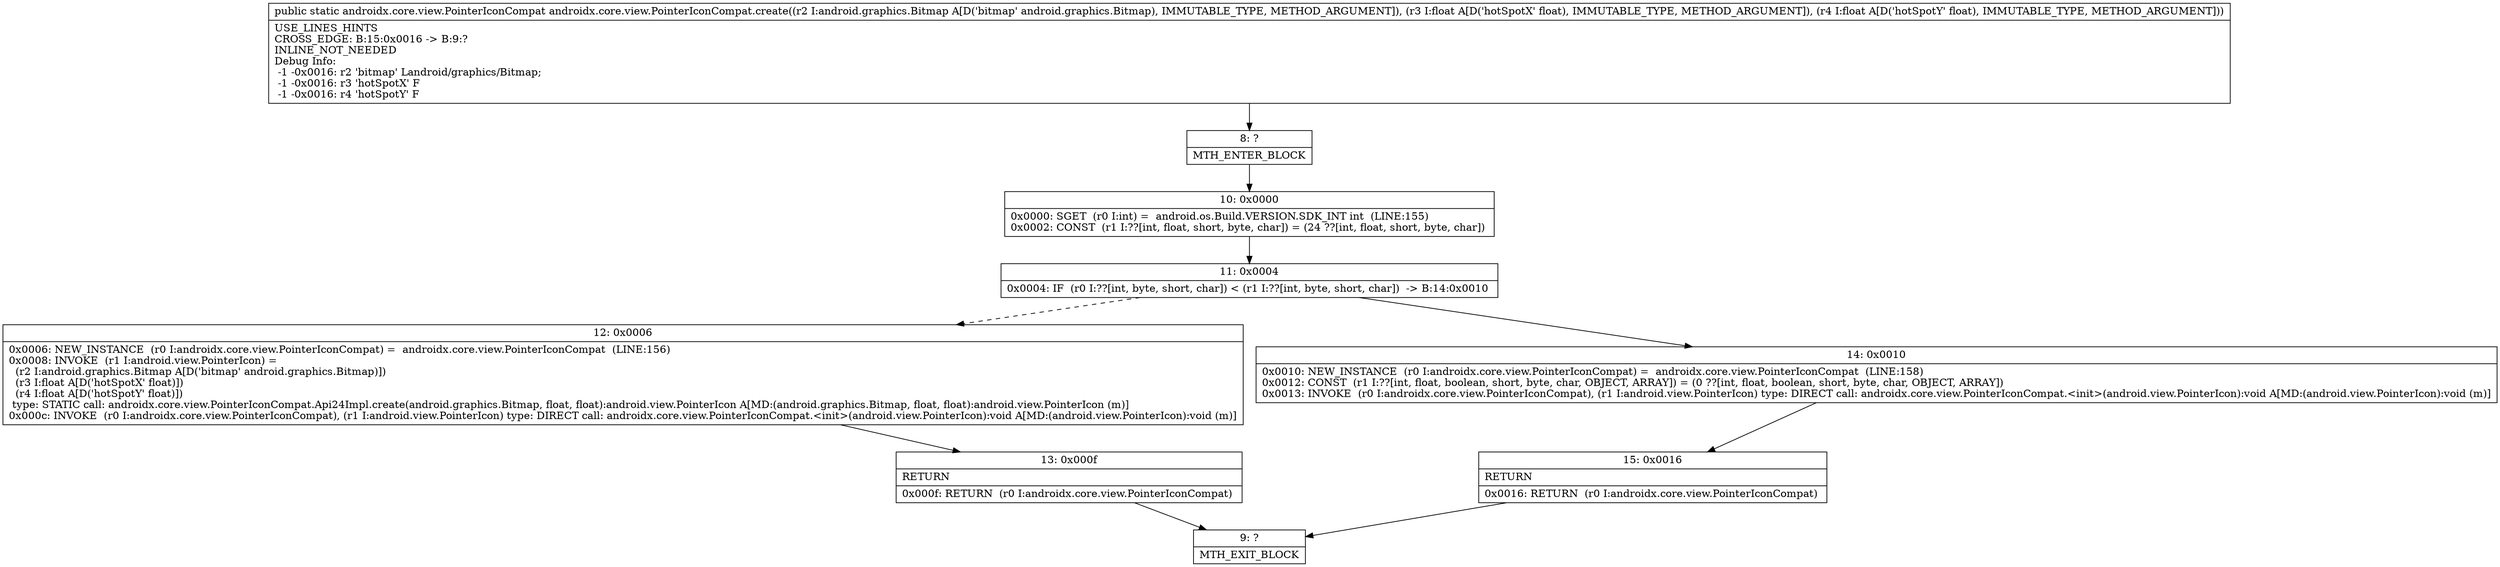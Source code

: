 digraph "CFG forandroidx.core.view.PointerIconCompat.create(Landroid\/graphics\/Bitmap;FF)Landroidx\/core\/view\/PointerIconCompat;" {
Node_8 [shape=record,label="{8\:\ ?|MTH_ENTER_BLOCK\l}"];
Node_10 [shape=record,label="{10\:\ 0x0000|0x0000: SGET  (r0 I:int) =  android.os.Build.VERSION.SDK_INT int  (LINE:155)\l0x0002: CONST  (r1 I:??[int, float, short, byte, char]) = (24 ??[int, float, short, byte, char]) \l}"];
Node_11 [shape=record,label="{11\:\ 0x0004|0x0004: IF  (r0 I:??[int, byte, short, char]) \< (r1 I:??[int, byte, short, char])  \-\> B:14:0x0010 \l}"];
Node_12 [shape=record,label="{12\:\ 0x0006|0x0006: NEW_INSTANCE  (r0 I:androidx.core.view.PointerIconCompat) =  androidx.core.view.PointerIconCompat  (LINE:156)\l0x0008: INVOKE  (r1 I:android.view.PointerIcon) = \l  (r2 I:android.graphics.Bitmap A[D('bitmap' android.graphics.Bitmap)])\l  (r3 I:float A[D('hotSpotX' float)])\l  (r4 I:float A[D('hotSpotY' float)])\l type: STATIC call: androidx.core.view.PointerIconCompat.Api24Impl.create(android.graphics.Bitmap, float, float):android.view.PointerIcon A[MD:(android.graphics.Bitmap, float, float):android.view.PointerIcon (m)]\l0x000c: INVOKE  (r0 I:androidx.core.view.PointerIconCompat), (r1 I:android.view.PointerIcon) type: DIRECT call: androidx.core.view.PointerIconCompat.\<init\>(android.view.PointerIcon):void A[MD:(android.view.PointerIcon):void (m)]\l}"];
Node_13 [shape=record,label="{13\:\ 0x000f|RETURN\l|0x000f: RETURN  (r0 I:androidx.core.view.PointerIconCompat) \l}"];
Node_9 [shape=record,label="{9\:\ ?|MTH_EXIT_BLOCK\l}"];
Node_14 [shape=record,label="{14\:\ 0x0010|0x0010: NEW_INSTANCE  (r0 I:androidx.core.view.PointerIconCompat) =  androidx.core.view.PointerIconCompat  (LINE:158)\l0x0012: CONST  (r1 I:??[int, float, boolean, short, byte, char, OBJECT, ARRAY]) = (0 ??[int, float, boolean, short, byte, char, OBJECT, ARRAY]) \l0x0013: INVOKE  (r0 I:androidx.core.view.PointerIconCompat), (r1 I:android.view.PointerIcon) type: DIRECT call: androidx.core.view.PointerIconCompat.\<init\>(android.view.PointerIcon):void A[MD:(android.view.PointerIcon):void (m)]\l}"];
Node_15 [shape=record,label="{15\:\ 0x0016|RETURN\l|0x0016: RETURN  (r0 I:androidx.core.view.PointerIconCompat) \l}"];
MethodNode[shape=record,label="{public static androidx.core.view.PointerIconCompat androidx.core.view.PointerIconCompat.create((r2 I:android.graphics.Bitmap A[D('bitmap' android.graphics.Bitmap), IMMUTABLE_TYPE, METHOD_ARGUMENT]), (r3 I:float A[D('hotSpotX' float), IMMUTABLE_TYPE, METHOD_ARGUMENT]), (r4 I:float A[D('hotSpotY' float), IMMUTABLE_TYPE, METHOD_ARGUMENT]))  | USE_LINES_HINTS\lCROSS_EDGE: B:15:0x0016 \-\> B:9:?\lINLINE_NOT_NEEDED\lDebug Info:\l  \-1 \-0x0016: r2 'bitmap' Landroid\/graphics\/Bitmap;\l  \-1 \-0x0016: r3 'hotSpotX' F\l  \-1 \-0x0016: r4 'hotSpotY' F\l}"];
MethodNode -> Node_8;Node_8 -> Node_10;
Node_10 -> Node_11;
Node_11 -> Node_12[style=dashed];
Node_11 -> Node_14;
Node_12 -> Node_13;
Node_13 -> Node_9;
Node_14 -> Node_15;
Node_15 -> Node_9;
}

